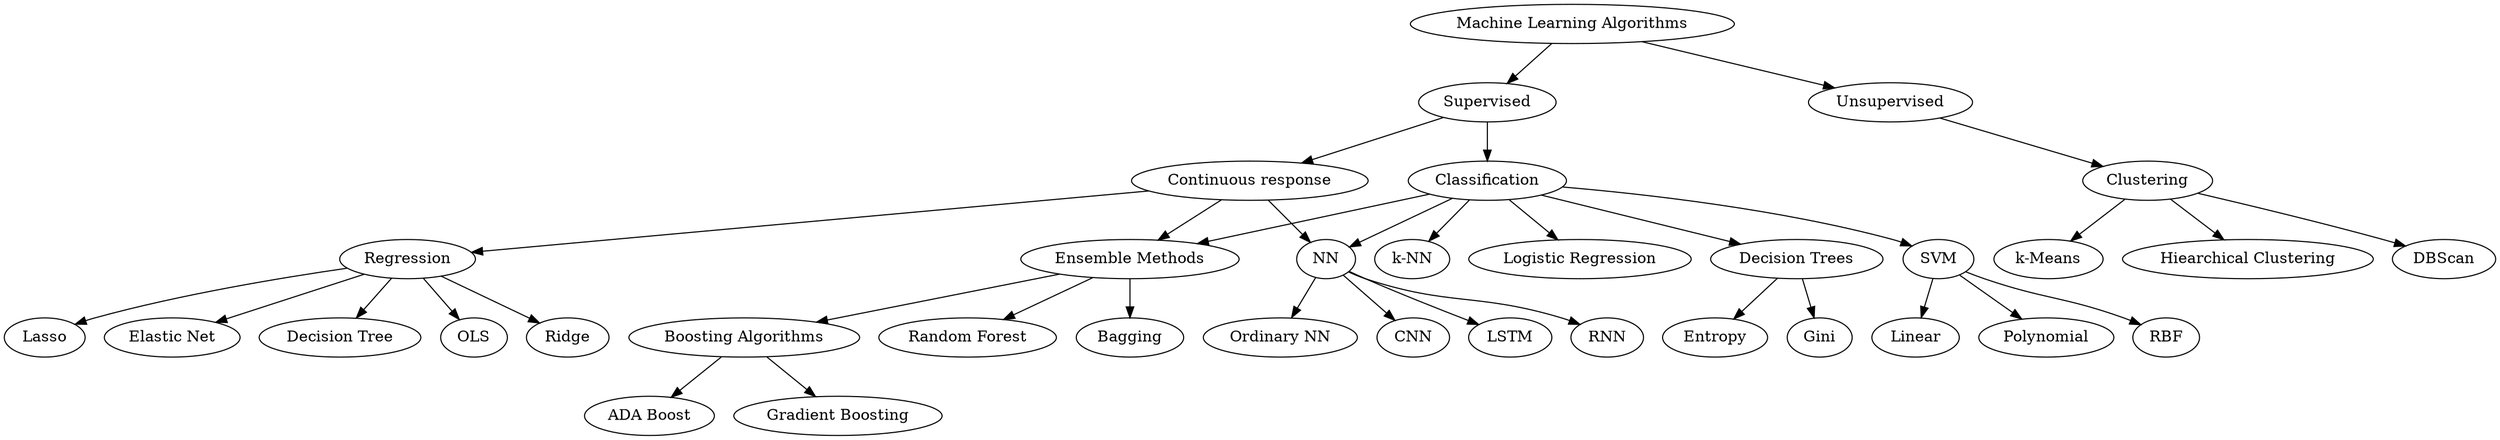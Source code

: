 digraph cheat {
 "Machine Learning Algorithms" -> { "Supervised", "Unsupervised" }
 "Supervised" -> {"Classification"} -> {"Logistic Regression", "Decision Trees", "SVM", "k-NN", "NN", "Ensemble Methods"}
 "Supervised" -> {"Continuous response"} -> {"Regression", "NN", "Ensemble Methods"}
 "Regression" -> {"OLS", "Ridge", "Lasso", "Elastic Net", "Decision Tree"}
 "Ensemble Methods" -> {"Random Forest", "Bagging", "Boosting Algorithms"}
 "Boosting Algorithms" -> {"ADA Boost", "Gradient Boosting"}
 "SVM" -> {"RBF", "Linear", "Polynomial"}
 "Decision Trees" -> {"Entropy", "Gini"}
 "NN" -> {"Ordinary NN", "CNN", "LSTM", "RNN"}
 "Unsupervised" -> {"Clustering"} -> {"k-Means", "Hiearchical Clustering", "DBScan"}
}

